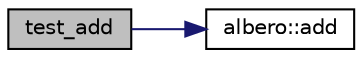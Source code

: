 digraph "test_add"
{
 // LATEX_PDF_SIZE
  edge [fontname="Helvetica",fontsize="10",labelfontname="Helvetica",labelfontsize="10"];
  node [fontname="Helvetica",fontsize="10",shape=record];
  rankdir="LR";
  Node1 [label="test_add",height=0.2,width=0.4,color="black", fillcolor="grey75", style="filled", fontcolor="black",tooltip=" "];
  Node1 -> Node2 [color="midnightblue",fontsize="10",style="solid",fontname="Helvetica"];
  Node2 [label="albero::add",height=0.2,width=0.4,color="black", fillcolor="white", style="filled",URL="$classalbero.html#a2c2871198f2a64be1b49c115f26ce93c",tooltip="this function adds one data element to the structure"];
}
